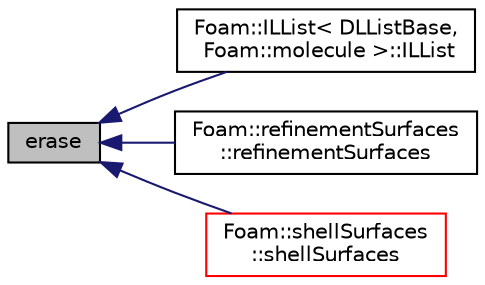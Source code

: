 digraph "erase"
{
  bgcolor="transparent";
  edge [fontname="Helvetica",fontsize="10",labelfontname="Helvetica",labelfontsize="10"];
  node [fontname="Helvetica",fontsize="10",shape=record];
  rankdir="LR";
  Node1 [label="erase",height=0.2,width=0.4,color="black", fillcolor="grey75", style="filled", fontcolor="black"];
  Node1 -> Node2 [dir="back",color="midnightblue",fontsize="10",style="solid",fontname="Helvetica"];
  Node2 [label="Foam::ILList\< DLListBase,\l Foam::molecule \>::ILList",height=0.2,width=0.4,color="black",URL="$a01051.html#ab26101f20fc6fe43b7335ba0e7249063",tooltip="Construct given initial T. "];
  Node1 -> Node3 [dir="back",color="midnightblue",fontsize="10",style="solid",fontname="Helvetica"];
  Node3 [label="Foam::refinementSurfaces\l::refinementSurfaces",height=0.2,width=0.4,color="black",URL="$a02172.html#a3eecea7df2307ad6efac0393c421de74",tooltip="Construct from surfaces and dictionary. "];
  Node1 -> Node4 [dir="back",color="midnightblue",fontsize="10",style="solid",fontname="Helvetica"];
  Node4 [label="Foam::shellSurfaces\l::shellSurfaces",height=0.2,width=0.4,color="red",URL="$a02363.html#a2c429cbb881bcc26360946abf9c5f3b9",tooltip="Construct from geometry and dictionary. "];
}
